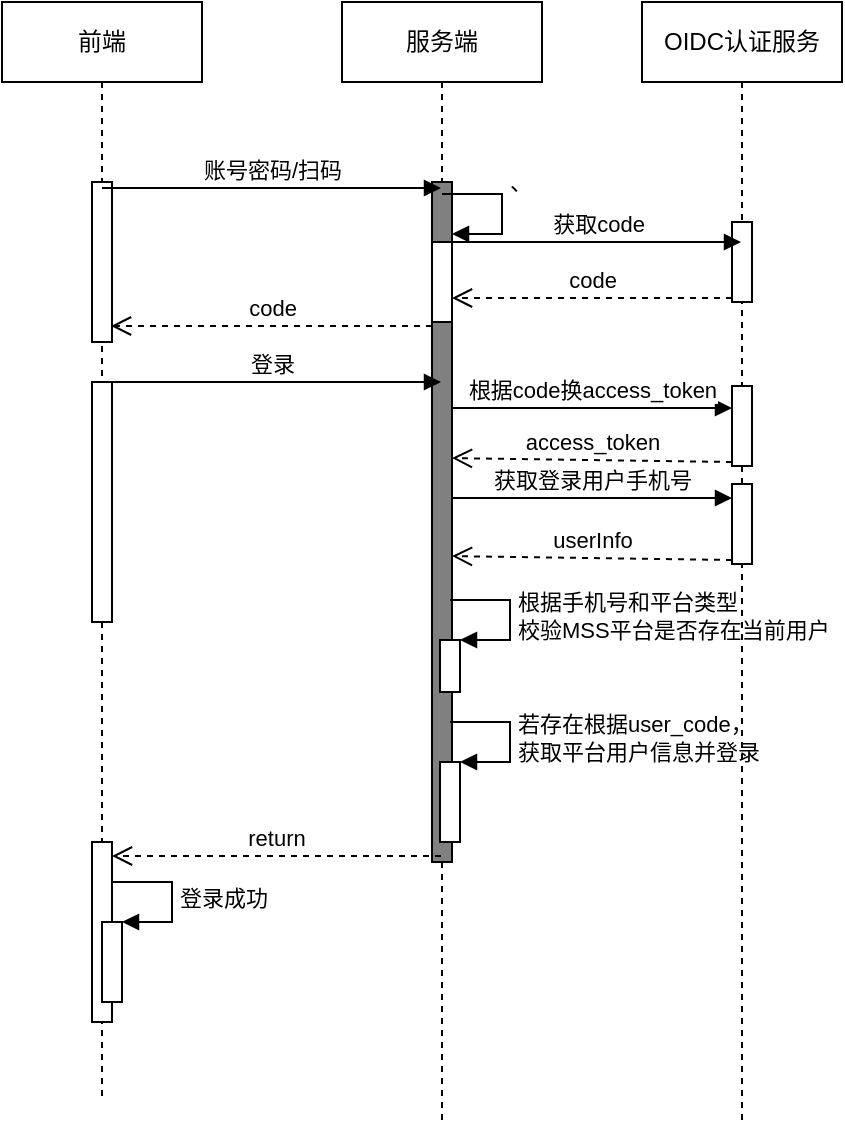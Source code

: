 <mxfile version="20.4.1" type="device"><diagram id="C5RBs43oDa-KdzZeNtuy" name="Page-1"><mxGraphModel dx="1108" dy="450" grid="1" gridSize="10" guides="1" tooltips="1" connect="1" arrows="1" fold="1" page="1" pageScale="1" pageWidth="827" pageHeight="1169" math="0" shadow="0"><root><mxCell id="WIyWlLk6GJQsqaUBKTNV-0"/><mxCell id="WIyWlLk6GJQsqaUBKTNV-1" parent="WIyWlLk6GJQsqaUBKTNV-0"/><mxCell id="WONoZxWM8k-I78r62GDp-20" value="服务端" style="shape=umlLifeline;perimeter=lifelinePerimeter;whiteSpace=wrap;html=1;container=1;collapsible=0;recursiveResize=0;outlineConnect=0;" parent="WIyWlLk6GJQsqaUBKTNV-1" vertex="1"><mxGeometry x="280" y="50" width="100" height="560" as="geometry"/></mxCell><mxCell id="WONoZxWM8k-I78r62GDp-21" value="" style="html=1;points=[];perimeter=orthogonalPerimeter;fillColor=#808080;" parent="WONoZxWM8k-I78r62GDp-20" vertex="1"><mxGeometry x="45" y="90" width="10" height="340" as="geometry"/></mxCell><mxCell id="WONoZxWM8k-I78r62GDp-42" value="" style="html=1;points=[];perimeter=orthogonalPerimeter;" parent="WONoZxWM8k-I78r62GDp-20" vertex="1"><mxGeometry x="45" y="120" width="10" height="40" as="geometry"/></mxCell><mxCell id="WONoZxWM8k-I78r62GDp-43" value="、" style="edgeStyle=orthogonalEdgeStyle;html=1;align=left;spacingLeft=2;endArrow=block;rounded=0;entryX=1;entryY=0;" parent="WONoZxWM8k-I78r62GDp-20" edge="1"><mxGeometry x="-0.2" y="-6" relative="1" as="geometry"><mxPoint x="50" y="96" as="sourcePoint"/><Array as="points"><mxPoint x="80" y="96"/></Array><mxPoint x="55" y="116" as="targetPoint"/><mxPoint x="6" y="-6" as="offset"/></mxGeometry></mxCell><mxCell id="-6W3-_HpTdEPqm8hKDv5-0" value="" style="html=1;points=[];perimeter=orthogonalPerimeter;" vertex="1" parent="WONoZxWM8k-I78r62GDp-20"><mxGeometry x="49" y="319" width="10" height="26" as="geometry"/></mxCell><mxCell id="-6W3-_HpTdEPqm8hKDv5-1" value="根据手机号和平台类型&lt;br&gt;校验MSS平台是否存在当前用户" style="edgeStyle=orthogonalEdgeStyle;html=1;align=left;spacingLeft=2;endArrow=block;rounded=0;entryX=1;entryY=0;" edge="1" target="-6W3-_HpTdEPqm8hKDv5-0" parent="WONoZxWM8k-I78r62GDp-20"><mxGeometry relative="1" as="geometry"><mxPoint x="54" y="299" as="sourcePoint"/><Array as="points"><mxPoint x="84" y="299"/></Array></mxGeometry></mxCell><mxCell id="-6W3-_HpTdEPqm8hKDv5-2" value="" style="html=1;points=[];perimeter=orthogonalPerimeter;" vertex="1" parent="WONoZxWM8k-I78r62GDp-20"><mxGeometry x="49" y="380" width="10" height="40" as="geometry"/></mxCell><mxCell id="-6W3-_HpTdEPqm8hKDv5-3" value="若存在根据user_code，&lt;br&gt;获取平台用户信息并登录" style="edgeStyle=orthogonalEdgeStyle;html=1;align=left;spacingLeft=2;endArrow=block;rounded=0;entryX=1;entryY=0;" edge="1" target="-6W3-_HpTdEPqm8hKDv5-2" parent="WONoZxWM8k-I78r62GDp-20"><mxGeometry relative="1" as="geometry"><mxPoint x="54" y="360" as="sourcePoint"/><Array as="points"><mxPoint x="84" y="360"/></Array></mxGeometry></mxCell><mxCell id="WONoZxWM8k-I78r62GDp-22" value="&lt;pre&gt;&lt;font face=&quot;Verdana&quot;&gt;前端&lt;/font&gt;&lt;/pre&gt;" style="shape=umlLifeline;perimeter=lifelinePerimeter;whiteSpace=wrap;html=1;container=1;collapsible=0;recursiveResize=0;outlineConnect=0;" parent="WIyWlLk6GJQsqaUBKTNV-1" vertex="1"><mxGeometry x="110" y="50" width="100" height="550" as="geometry"/></mxCell><mxCell id="WONoZxWM8k-I78r62GDp-23" value="" style="html=1;points=[];perimeter=orthogonalPerimeter;" parent="WONoZxWM8k-I78r62GDp-22" vertex="1"><mxGeometry x="45" y="90" width="10" height="80" as="geometry"/></mxCell><mxCell id="WONoZxWM8k-I78r62GDp-40" value="" style="html=1;points=[];perimeter=orthogonalPerimeter;" parent="WONoZxWM8k-I78r62GDp-22" vertex="1"><mxGeometry x="45" y="190" width="10" height="120" as="geometry"/></mxCell><mxCell id="ISxFPoDnC5PoZQhQwbuJ-3" value="登录" style="html=1;verticalAlign=bottom;endArrow=block;rounded=0;" parent="WONoZxWM8k-I78r62GDp-22" edge="1"><mxGeometry width="80" relative="1" as="geometry"><mxPoint x="50" y="190" as="sourcePoint"/><mxPoint x="219.5" y="190" as="targetPoint"/></mxGeometry></mxCell><mxCell id="ISxFPoDnC5PoZQhQwbuJ-4" value="" style="html=1;points=[];perimeter=orthogonalPerimeter;" parent="WONoZxWM8k-I78r62GDp-22" vertex="1"><mxGeometry x="45" y="420" width="10" height="90" as="geometry"/></mxCell><mxCell id="-6W3-_HpTdEPqm8hKDv5-4" value="return" style="html=1;verticalAlign=bottom;endArrow=open;dashed=1;endSize=8;rounded=0;" edge="1" parent="WONoZxWM8k-I78r62GDp-22"><mxGeometry relative="1" as="geometry"><mxPoint x="219.5" y="427" as="sourcePoint"/><mxPoint x="55" y="427" as="targetPoint"/></mxGeometry></mxCell><mxCell id="-6W3-_HpTdEPqm8hKDv5-5" value="" style="html=1;points=[];perimeter=orthogonalPerimeter;" vertex="1" parent="WONoZxWM8k-I78r62GDp-22"><mxGeometry x="50" y="460" width="10" height="40" as="geometry"/></mxCell><mxCell id="-6W3-_HpTdEPqm8hKDv5-6" value="登录成功" style="edgeStyle=orthogonalEdgeStyle;html=1;align=left;spacingLeft=2;endArrow=block;rounded=0;entryX=1;entryY=0;" edge="1" target="-6W3-_HpTdEPqm8hKDv5-5" parent="WONoZxWM8k-I78r62GDp-22"><mxGeometry relative="1" as="geometry"><mxPoint x="55" y="440" as="sourcePoint"/><Array as="points"><mxPoint x="85" y="440"/></Array></mxGeometry></mxCell><mxCell id="WONoZxWM8k-I78r62GDp-24" value="OIDC认证服务" style="shape=umlLifeline;perimeter=lifelinePerimeter;whiteSpace=wrap;html=1;container=1;collapsible=0;recursiveResize=0;outlineConnect=0;" parent="WIyWlLk6GJQsqaUBKTNV-1" vertex="1"><mxGeometry x="430" y="50" width="100" height="560" as="geometry"/></mxCell><mxCell id="WONoZxWM8k-I78r62GDp-28" value="" style="html=1;points=[];perimeter=orthogonalPerimeter;" parent="WONoZxWM8k-I78r62GDp-24" vertex="1"><mxGeometry x="45" y="110" width="10" height="40" as="geometry"/></mxCell><mxCell id="WONoZxWM8k-I78r62GDp-34" value="" style="html=1;points=[];perimeter=orthogonalPerimeter;" parent="WONoZxWM8k-I78r62GDp-24" vertex="1"><mxGeometry x="45" y="192" width="10" height="40" as="geometry"/></mxCell><mxCell id="WONoZxWM8k-I78r62GDp-35" value="根据code换access_token" style="html=1;verticalAlign=bottom;endArrow=block;entryX=0;entryY=0;rounded=0;" parent="WONoZxWM8k-I78r62GDp-24" edge="1"><mxGeometry relative="1" as="geometry"><mxPoint x="-95" y="203" as="sourcePoint"/><mxPoint x="45" y="203" as="targetPoint"/></mxGeometry></mxCell><mxCell id="WONoZxWM8k-I78r62GDp-36" value="access_token" style="html=1;verticalAlign=bottom;endArrow=open;dashed=1;endSize=8;exitX=0;exitY=0.95;rounded=0;entryX=1;entryY=0.467;entryDx=0;entryDy=0;entryPerimeter=0;" parent="WONoZxWM8k-I78r62GDp-24" source="WONoZxWM8k-I78r62GDp-34" edge="1"><mxGeometry relative="1" as="geometry"><mxPoint x="-95" y="228.04" as="targetPoint"/></mxGeometry></mxCell><mxCell id="WONoZxWM8k-I78r62GDp-37" value="" style="html=1;points=[];perimeter=orthogonalPerimeter;" parent="WONoZxWM8k-I78r62GDp-24" vertex="1"><mxGeometry x="45" y="241" width="10" height="40" as="geometry"/></mxCell><mxCell id="WONoZxWM8k-I78r62GDp-38" value="获取登录用户手机号" style="html=1;verticalAlign=bottom;endArrow=block;entryX=0;entryY=0;rounded=0;" parent="WONoZxWM8k-I78r62GDp-24" edge="1"><mxGeometry relative="1" as="geometry"><mxPoint x="-95" y="248" as="sourcePoint"/><mxPoint x="45" y="248" as="targetPoint"/></mxGeometry></mxCell><mxCell id="WONoZxWM8k-I78r62GDp-39" value="userInfo" style="html=1;verticalAlign=bottom;endArrow=open;dashed=1;endSize=8;exitX=0;exitY=0.95;rounded=0;entryX=1;entryY=0.467;entryDx=0;entryDy=0;entryPerimeter=0;" parent="WONoZxWM8k-I78r62GDp-24" source="WONoZxWM8k-I78r62GDp-37" edge="1"><mxGeometry relative="1" as="geometry"><mxPoint x="-95" y="277.04" as="targetPoint"/></mxGeometry></mxCell><mxCell id="WONoZxWM8k-I78r62GDp-29" value="获取code" style="html=1;verticalAlign=bottom;endArrow=block;rounded=0;" parent="WIyWlLk6GJQsqaUBKTNV-1" source="WONoZxWM8k-I78r62GDp-21" target="WONoZxWM8k-I78r62GDp-24" edge="1"><mxGeometry relative="1" as="geometry"><mxPoint x="405" y="160" as="sourcePoint"/><Array as="points"><mxPoint x="420" y="170"/></Array></mxGeometry></mxCell><mxCell id="WONoZxWM8k-I78r62GDp-30" value="code" style="html=1;verticalAlign=bottom;endArrow=open;dashed=1;endSize=8;exitX=0;exitY=0.95;rounded=0;" parent="WIyWlLk6GJQsqaUBKTNV-1" source="WONoZxWM8k-I78r62GDp-28" target="WONoZxWM8k-I78r62GDp-42" edge="1"><mxGeometry relative="1" as="geometry"><mxPoint x="350" y="200" as="targetPoint"/></mxGeometry></mxCell><mxCell id="xioB_1BdlYq_3a5q2V-y-0" value="账号密码/扫码" style="html=1;verticalAlign=bottom;endArrow=block;rounded=0;" parent="WIyWlLk6GJQsqaUBKTNV-1" edge="1"><mxGeometry width="80" relative="1" as="geometry"><mxPoint x="160" y="143" as="sourcePoint"/><mxPoint x="329.5" y="143" as="targetPoint"/></mxGeometry></mxCell><mxCell id="ISxFPoDnC5PoZQhQwbuJ-0" value="code" style="html=1;verticalAlign=bottom;endArrow=open;dashed=1;endSize=8;rounded=0;" parent="WIyWlLk6GJQsqaUBKTNV-1" edge="1"><mxGeometry relative="1" as="geometry"><mxPoint x="164.5" y="212" as="targetPoint"/><mxPoint x="325" y="212" as="sourcePoint"/></mxGeometry></mxCell></root></mxGraphModel></diagram></mxfile>